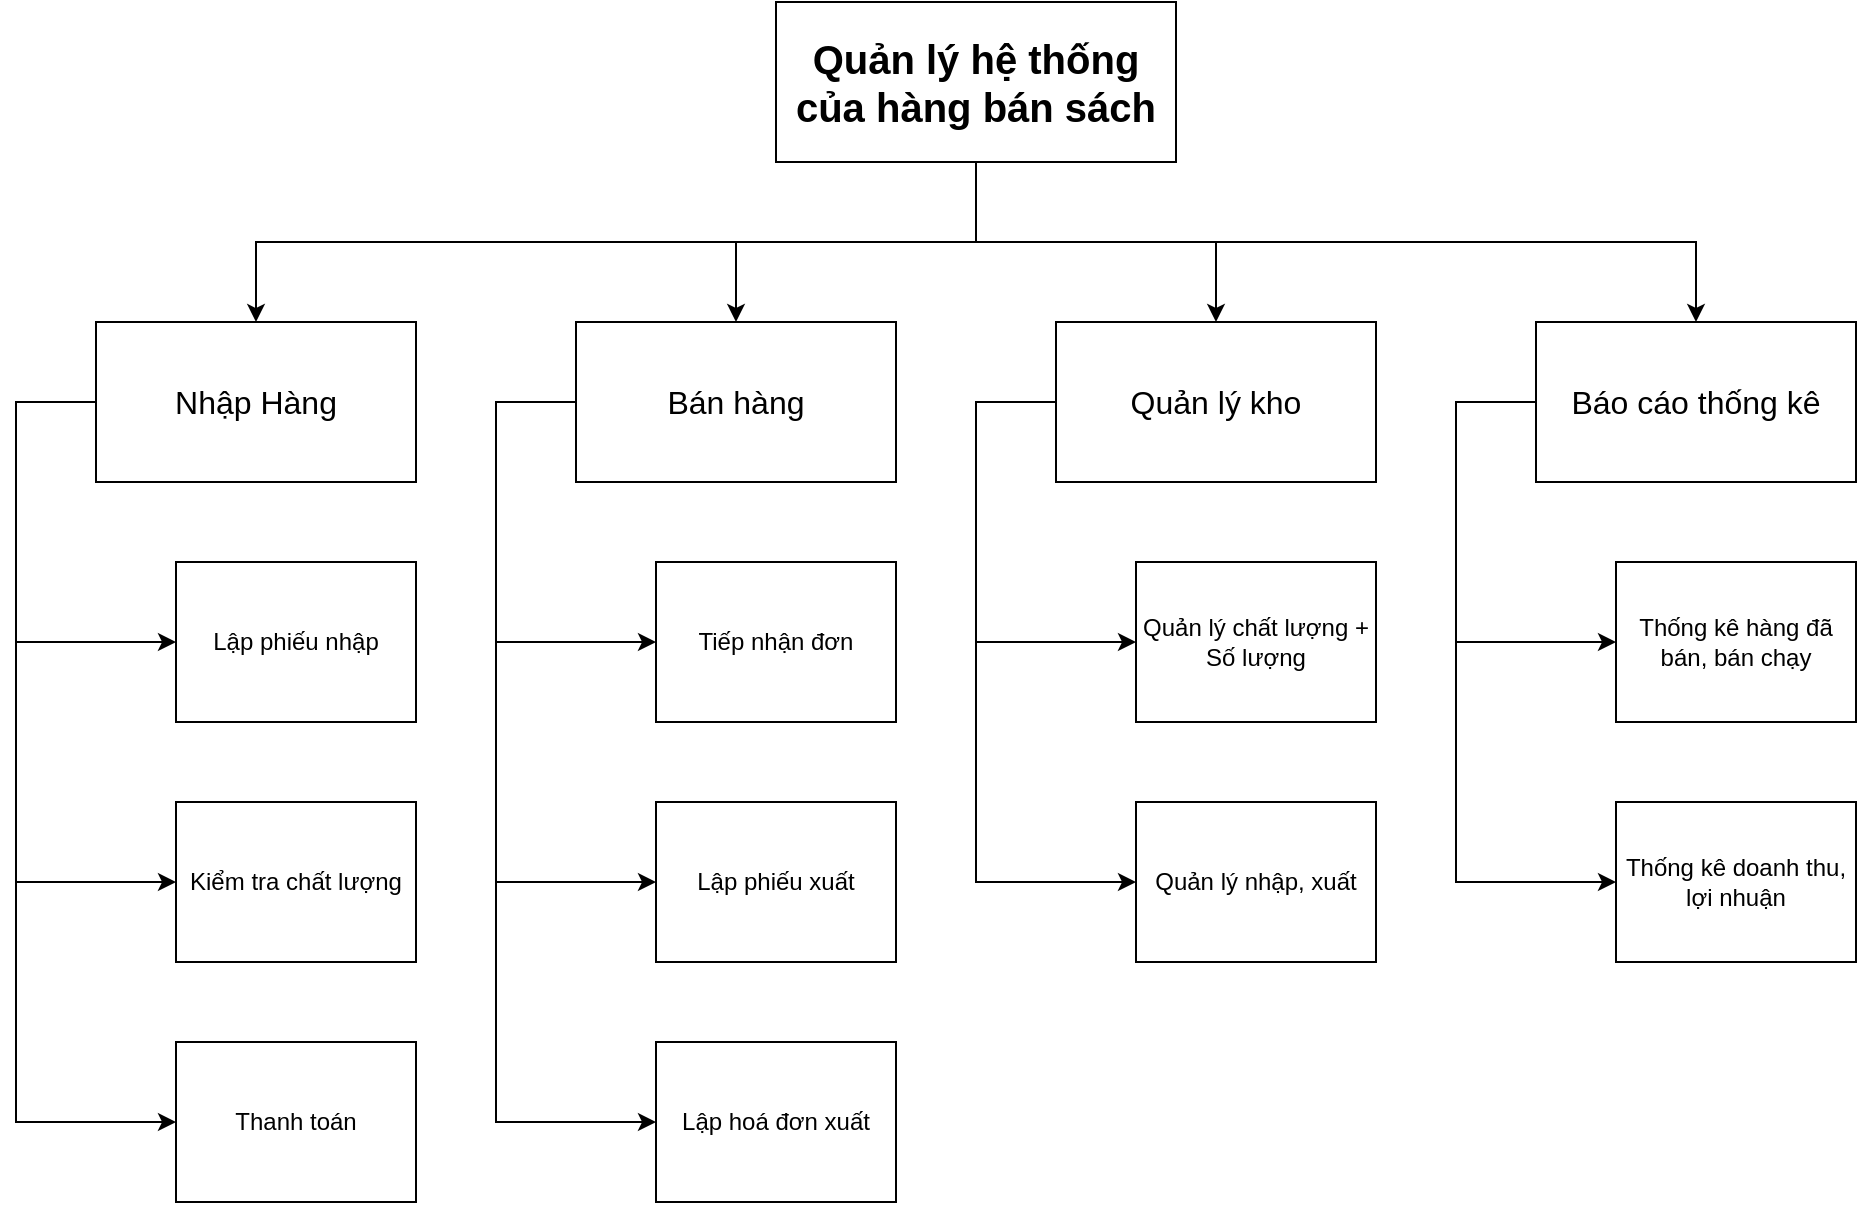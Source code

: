 <mxfile version="24.3.0" type="github" pages="2">
  <diagram name="Trang-1" id="rRTdI2hDu67PqyDLe8Fh">
    <mxGraphModel dx="1348" dy="522" grid="1" gridSize="10" guides="1" tooltips="1" connect="1" arrows="1" fold="1" page="1" pageScale="1" pageWidth="827" pageHeight="1169" math="0" shadow="0">
      <root>
        <mxCell id="0" />
        <mxCell id="1" parent="0" />
        <mxCell id="AFnKg5yaAj6XT0c0CYOe-55" style="edgeStyle=orthogonalEdgeStyle;rounded=0;orthogonalLoop=1;jettySize=auto;html=1;exitX=0.5;exitY=1;exitDx=0;exitDy=0;entryX=0.5;entryY=0;entryDx=0;entryDy=0;" parent="1" source="AFnKg5yaAj6XT0c0CYOe-12" target="AFnKg5yaAj6XT0c0CYOe-33" edge="1">
          <mxGeometry relative="1" as="geometry" />
        </mxCell>
        <mxCell id="AFnKg5yaAj6XT0c0CYOe-56" style="edgeStyle=orthogonalEdgeStyle;rounded=0;orthogonalLoop=1;jettySize=auto;html=1;exitX=0.5;exitY=1;exitDx=0;exitDy=0;entryX=0.5;entryY=0;entryDx=0;entryDy=0;" parent="1" source="AFnKg5yaAj6XT0c0CYOe-12" target="AFnKg5yaAj6XT0c0CYOe-34" edge="1">
          <mxGeometry relative="1" as="geometry" />
        </mxCell>
        <mxCell id="AFnKg5yaAj6XT0c0CYOe-57" style="edgeStyle=orthogonalEdgeStyle;rounded=0;orthogonalLoop=1;jettySize=auto;html=1;exitX=0.5;exitY=1;exitDx=0;exitDy=0;entryX=0.5;entryY=0;entryDx=0;entryDy=0;" parent="1" source="AFnKg5yaAj6XT0c0CYOe-12" target="AFnKg5yaAj6XT0c0CYOe-35" edge="1">
          <mxGeometry relative="1" as="geometry" />
        </mxCell>
        <mxCell id="AFnKg5yaAj6XT0c0CYOe-58" style="edgeStyle=orthogonalEdgeStyle;rounded=0;orthogonalLoop=1;jettySize=auto;html=1;exitX=0.5;exitY=1;exitDx=0;exitDy=0;" parent="1" source="AFnKg5yaAj6XT0c0CYOe-12" target="AFnKg5yaAj6XT0c0CYOe-36" edge="1">
          <mxGeometry relative="1" as="geometry" />
        </mxCell>
        <mxCell id="AFnKg5yaAj6XT0c0CYOe-12" value="&lt;font style=&quot;font-size: 20px;&quot;&gt;&lt;span style=&quot;font-size: 20px;&quot;&gt;Quản lý hệ thống của hàng bán sách&lt;/span&gt;&lt;/font&gt;" style="rounded=0;whiteSpace=wrap;html=1;fontSize=20;fontStyle=1" parent="1" vertex="1">
          <mxGeometry x="320" width="200" height="80" as="geometry" />
        </mxCell>
        <mxCell id="vAM1ASB7F_F03bIMXwyB-12" style="edgeStyle=orthogonalEdgeStyle;rounded=0;orthogonalLoop=1;jettySize=auto;html=1;entryX=0;entryY=0.5;entryDx=0;entryDy=0;" parent="1" source="AFnKg5yaAj6XT0c0CYOe-33" target="vAM1ASB7F_F03bIMXwyB-2" edge="1">
          <mxGeometry relative="1" as="geometry">
            <Array as="points">
              <mxPoint x="-60" y="200" />
              <mxPoint x="-60" y="440" />
            </Array>
          </mxGeometry>
        </mxCell>
        <mxCell id="vAM1ASB7F_F03bIMXwyB-13" style="edgeStyle=orthogonalEdgeStyle;rounded=0;orthogonalLoop=1;jettySize=auto;html=1;entryX=0;entryY=0.5;entryDx=0;entryDy=0;" parent="1" source="AFnKg5yaAj6XT0c0CYOe-33" target="vAM1ASB7F_F03bIMXwyB-3" edge="1">
          <mxGeometry relative="1" as="geometry">
            <Array as="points">
              <mxPoint x="-60" y="200" />
              <mxPoint x="-60" y="560" />
            </Array>
          </mxGeometry>
        </mxCell>
        <mxCell id="AFnKg5yaAj6XT0c0CYOe-33" value="Nhập Hàng" style="rounded=0;whiteSpace=wrap;html=1;fontSize=16;" parent="1" vertex="1">
          <mxGeometry x="-20" y="160" width="160" height="80" as="geometry" />
        </mxCell>
        <mxCell id="vAM1ASB7F_F03bIMXwyB-28" style="edgeStyle=orthogonalEdgeStyle;rounded=0;orthogonalLoop=1;jettySize=auto;html=1;entryX=0;entryY=0.5;entryDx=0;entryDy=0;exitX=0;exitY=0.5;exitDx=0;exitDy=0;" parent="1" source="AFnKg5yaAj6XT0c0CYOe-34" target="vAM1ASB7F_F03bIMXwyB-19" edge="1">
          <mxGeometry relative="1" as="geometry">
            <Array as="points">
              <mxPoint x="180" y="200" />
              <mxPoint x="180" y="320" />
            </Array>
          </mxGeometry>
        </mxCell>
        <mxCell id="vAM1ASB7F_F03bIMXwyB-29" style="edgeStyle=orthogonalEdgeStyle;rounded=0;orthogonalLoop=1;jettySize=auto;html=1;entryX=0;entryY=0.5;entryDx=0;entryDy=0;" parent="1" source="AFnKg5yaAj6XT0c0CYOe-34" target="vAM1ASB7F_F03bIMXwyB-16" edge="1">
          <mxGeometry relative="1" as="geometry">
            <Array as="points">
              <mxPoint x="180" y="200" />
              <mxPoint x="180" y="440" />
            </Array>
          </mxGeometry>
        </mxCell>
        <mxCell id="vAM1ASB7F_F03bIMXwyB-30" style="edgeStyle=orthogonalEdgeStyle;rounded=0;orthogonalLoop=1;jettySize=auto;html=1;entryX=0;entryY=0.5;entryDx=0;entryDy=0;" parent="1" source="AFnKg5yaAj6XT0c0CYOe-34" target="vAM1ASB7F_F03bIMXwyB-18" edge="1">
          <mxGeometry relative="1" as="geometry">
            <Array as="points">
              <mxPoint x="180" y="200" />
              <mxPoint x="180" y="560" />
            </Array>
          </mxGeometry>
        </mxCell>
        <mxCell id="AFnKg5yaAj6XT0c0CYOe-34" value="Bán hàng" style="rounded=0;whiteSpace=wrap;html=1;fontSize=16;" parent="1" vertex="1">
          <mxGeometry x="220" y="160" width="160" height="80" as="geometry" />
        </mxCell>
        <mxCell id="vAM1ASB7F_F03bIMXwyB-31" style="edgeStyle=orthogonalEdgeStyle;rounded=0;orthogonalLoop=1;jettySize=auto;html=1;entryX=0;entryY=0.5;entryDx=0;entryDy=0;" parent="1" source="AFnKg5yaAj6XT0c0CYOe-35" target="vAM1ASB7F_F03bIMXwyB-22" edge="1">
          <mxGeometry relative="1" as="geometry">
            <Array as="points">
              <mxPoint x="420" y="200" />
              <mxPoint x="420" y="320" />
            </Array>
          </mxGeometry>
        </mxCell>
        <mxCell id="vAM1ASB7F_F03bIMXwyB-32" style="edgeStyle=orthogonalEdgeStyle;rounded=0;orthogonalLoop=1;jettySize=auto;html=1;entryX=0;entryY=0.5;entryDx=0;entryDy=0;" parent="1" source="AFnKg5yaAj6XT0c0CYOe-35" target="vAM1ASB7F_F03bIMXwyB-21" edge="1">
          <mxGeometry relative="1" as="geometry">
            <Array as="points">
              <mxPoint x="420" y="200" />
              <mxPoint x="420" y="440" />
            </Array>
          </mxGeometry>
        </mxCell>
        <mxCell id="AFnKg5yaAj6XT0c0CYOe-35" value="Quản lý kho" style="rounded=0;whiteSpace=wrap;html=1;fontSize=16;" parent="1" vertex="1">
          <mxGeometry x="460" y="160" width="160" height="80" as="geometry" />
        </mxCell>
        <mxCell id="vAM1ASB7F_F03bIMXwyB-33" style="edgeStyle=orthogonalEdgeStyle;rounded=0;orthogonalLoop=1;jettySize=auto;html=1;entryX=0;entryY=0.5;entryDx=0;entryDy=0;" parent="1" source="AFnKg5yaAj6XT0c0CYOe-36" target="vAM1ASB7F_F03bIMXwyB-25" edge="1">
          <mxGeometry relative="1" as="geometry">
            <Array as="points">
              <mxPoint x="660" y="200" />
              <mxPoint x="660" y="320" />
            </Array>
          </mxGeometry>
        </mxCell>
        <mxCell id="vAM1ASB7F_F03bIMXwyB-34" style="edgeStyle=orthogonalEdgeStyle;rounded=0;orthogonalLoop=1;jettySize=auto;html=1;entryX=0;entryY=0.5;entryDx=0;entryDy=0;" parent="1" source="AFnKg5yaAj6XT0c0CYOe-36" target="vAM1ASB7F_F03bIMXwyB-24" edge="1">
          <mxGeometry relative="1" as="geometry">
            <Array as="points">
              <mxPoint x="660" y="200" />
              <mxPoint x="660" y="440" />
            </Array>
          </mxGeometry>
        </mxCell>
        <mxCell id="AFnKg5yaAj6XT0c0CYOe-36" value="Báo cáo thống kê" style="rounded=0;whiteSpace=wrap;html=1;fontSize=16;" parent="1" vertex="1">
          <mxGeometry x="700" y="160" width="160" height="80" as="geometry" />
        </mxCell>
        <mxCell id="vAM1ASB7F_F03bIMXwyB-1" value="Lập phiếu nhập" style="rounded=0;whiteSpace=wrap;html=1;" parent="1" vertex="1">
          <mxGeometry x="20" y="280" width="120" height="80" as="geometry" />
        </mxCell>
        <mxCell id="vAM1ASB7F_F03bIMXwyB-2" value="Kiểm tra chất lượng" style="rounded=0;whiteSpace=wrap;html=1;" parent="1" vertex="1">
          <mxGeometry x="20" y="400" width="120" height="80" as="geometry" />
        </mxCell>
        <mxCell id="vAM1ASB7F_F03bIMXwyB-3" value="Thanh toán" style="rounded=0;whiteSpace=wrap;html=1;" parent="1" vertex="1">
          <mxGeometry x="20" y="520" width="120" height="80" as="geometry" />
        </mxCell>
        <mxCell id="vAM1ASB7F_F03bIMXwyB-8" value="" style="endArrow=classic;html=1;rounded=0;entryX=0;entryY=0.5;entryDx=0;entryDy=0;exitX=0;exitY=0.5;exitDx=0;exitDy=0;" parent="1" source="AFnKg5yaAj6XT0c0CYOe-33" target="vAM1ASB7F_F03bIMXwyB-1" edge="1">
          <mxGeometry width="50" height="50" relative="1" as="geometry">
            <mxPoint x="370" y="360" as="sourcePoint" />
            <mxPoint x="420" y="310" as="targetPoint" />
            <Array as="points">
              <mxPoint x="-60" y="200" />
              <mxPoint x="-60" y="320" />
            </Array>
          </mxGeometry>
        </mxCell>
        <mxCell id="vAM1ASB7F_F03bIMXwyB-16" value="Lập phiếu xuất" style="rounded=0;whiteSpace=wrap;html=1;" parent="1" vertex="1">
          <mxGeometry x="260" y="400" width="120" height="80" as="geometry" />
        </mxCell>
        <mxCell id="vAM1ASB7F_F03bIMXwyB-17" value="Lập phiếu nhập" style="rounded=0;whiteSpace=wrap;html=1;" parent="1" vertex="1">
          <mxGeometry x="260" y="520" width="120" height="80" as="geometry" />
        </mxCell>
        <mxCell id="vAM1ASB7F_F03bIMXwyB-18" value="Lập hoá đơn xuất" style="rounded=0;whiteSpace=wrap;html=1;" parent="1" vertex="1">
          <mxGeometry x="260" y="520" width="120" height="80" as="geometry" />
        </mxCell>
        <mxCell id="vAM1ASB7F_F03bIMXwyB-19" value="Tiếp nhận đơn" style="rounded=0;whiteSpace=wrap;html=1;" parent="1" vertex="1">
          <mxGeometry x="260" y="280" width="120" height="80" as="geometry" />
        </mxCell>
        <mxCell id="vAM1ASB7F_F03bIMXwyB-20" value="Lập phiếu nhập" style="rounded=0;whiteSpace=wrap;html=1;" parent="1" vertex="1">
          <mxGeometry x="500" y="280" width="120" height="80" as="geometry" />
        </mxCell>
        <mxCell id="vAM1ASB7F_F03bIMXwyB-21" value="Quản lý nhập, xuất" style="rounded=0;whiteSpace=wrap;html=1;" parent="1" vertex="1">
          <mxGeometry x="500" y="400" width="120" height="80" as="geometry" />
        </mxCell>
        <mxCell id="vAM1ASB7F_F03bIMXwyB-22" value="Quản lý chất lượng + Số lượng" style="rounded=0;whiteSpace=wrap;html=1;" parent="1" vertex="1">
          <mxGeometry x="500" y="280" width="120" height="80" as="geometry" />
        </mxCell>
        <mxCell id="vAM1ASB7F_F03bIMXwyB-23" value="Lập phiếu nhập" style="rounded=0;whiteSpace=wrap;html=1;" parent="1" vertex="1">
          <mxGeometry x="740" y="280" width="120" height="80" as="geometry" />
        </mxCell>
        <mxCell id="vAM1ASB7F_F03bIMXwyB-24" value="Thống kê doanh thu, lợi nhuận" style="rounded=0;whiteSpace=wrap;html=1;" parent="1" vertex="1">
          <mxGeometry x="740" y="400" width="120" height="80" as="geometry" />
        </mxCell>
        <mxCell id="vAM1ASB7F_F03bIMXwyB-25" value="Thống kê hàng đã bán, bán chạy" style="rounded=0;whiteSpace=wrap;html=1;" parent="1" vertex="1">
          <mxGeometry x="740" y="280" width="120" height="80" as="geometry" />
        </mxCell>
      </root>
    </mxGraphModel>
  </diagram>
  <diagram id="KgvOnMce2TrPyuINwso0" name="Trang-2">
    <mxGraphModel dx="1433" dy="618" grid="1" gridSize="10" guides="1" tooltips="1" connect="1" arrows="1" fold="1" page="1" pageScale="1" pageWidth="827" pageHeight="1169" math="0" shadow="0">
      <root>
        <mxCell id="0" />
        <mxCell id="1" parent="0" />
        <mxCell id="ssV_oemt4YwEF67fhfRM-25" style="edgeStyle=orthogonalEdgeStyle;rounded=0;orthogonalLoop=1;jettySize=auto;html=1;entryX=0.5;entryY=1;entryDx=0;entryDy=0;" edge="1" parent="1" source="ssV_oemt4YwEF67fhfRM-2" target="ssV_oemt4YwEF67fhfRM-3">
          <mxGeometry relative="1" as="geometry">
            <Array as="points">
              <mxPoint x="140" y="460" />
            </Array>
          </mxGeometry>
        </mxCell>
        <mxCell id="ssV_oemt4YwEF67fhfRM-26" value="&lt;font style=&quot;font-size: 14px;&quot;&gt;Hoá đơn&lt;/font&gt;" style="edgeLabel;html=1;align=center;verticalAlign=middle;resizable=0;points=[];" vertex="1" connectable="0" parent="ssV_oemt4YwEF67fhfRM-25">
          <mxGeometry x="-0.33" y="-1" relative="1" as="geometry">
            <mxPoint as="offset" />
          </mxGeometry>
        </mxCell>
        <mxCell id="ssV_oemt4YwEF67fhfRM-38" style="edgeStyle=orthogonalEdgeStyle;rounded=0;orthogonalLoop=1;jettySize=auto;html=1;entryX=1;entryY=0.25;entryDx=0;entryDy=0;" edge="1" parent="1" source="ssV_oemt4YwEF67fhfRM-2" target="ssV_oemt4YwEF67fhfRM-6">
          <mxGeometry relative="1" as="geometry">
            <Array as="points">
              <mxPoint x="370" y="700" />
            </Array>
          </mxGeometry>
        </mxCell>
        <mxCell id="ssV_oemt4YwEF67fhfRM-39" value="&lt;font style=&quot;font-size: 14px;&quot;&gt;Bản báo cáo doanh số&lt;/font&gt;" style="edgeLabel;html=1;align=center;verticalAlign=middle;resizable=0;points=[];" vertex="1" connectable="0" parent="ssV_oemt4YwEF67fhfRM-38">
          <mxGeometry x="0.345" y="2" relative="1" as="geometry">
            <mxPoint as="offset" />
          </mxGeometry>
        </mxCell>
        <mxCell id="ssV_oemt4YwEF67fhfRM-42" style="edgeStyle=orthogonalEdgeStyle;rounded=0;orthogonalLoop=1;jettySize=auto;html=1;entryX=0.023;entryY=0.15;entryDx=0;entryDy=0;entryPerimeter=0;" edge="1" parent="1" source="ssV_oemt4YwEF67fhfRM-2" target="ssV_oemt4YwEF67fhfRM-4">
          <mxGeometry relative="1" as="geometry">
            <Array as="points">
              <mxPoint x="460" y="290" />
              <mxPoint x="680" y="290" />
              <mxPoint x="680" y="292" />
            </Array>
          </mxGeometry>
        </mxCell>
        <mxCell id="ssV_oemt4YwEF67fhfRM-43" value="&lt;font style=&quot;font-size: 14px;&quot;&gt;Phiếu đặt hàng&lt;/font&gt;" style="edgeLabel;html=1;align=center;verticalAlign=middle;resizable=0;points=[];" vertex="1" connectable="0" parent="ssV_oemt4YwEF67fhfRM-42">
          <mxGeometry x="0.377" y="1" relative="1" as="geometry">
            <mxPoint as="offset" />
          </mxGeometry>
        </mxCell>
        <mxCell id="ssV_oemt4YwEF67fhfRM-2" value="&lt;span style=&quot;font-size: 20px; font-weight: 700;&quot;&gt;Quản lý hệ thống của hàng bán sách&lt;/span&gt;" style="ellipse;whiteSpace=wrap;html=1;" vertex="1" parent="1">
          <mxGeometry x="300" y="440" width="280" height="160" as="geometry" />
        </mxCell>
        <mxCell id="ssV_oemt4YwEF67fhfRM-3" value="&#xa;&lt;span style=&quot;color: rgb(0, 0, 0); font-family: Helvetica; font-size: 18px; font-style: normal; font-variant-ligatures: normal; font-variant-caps: normal; font-weight: 400; letter-spacing: normal; orphans: 2; text-align: center; text-indent: 0px; text-transform: none; widows: 2; word-spacing: 0px; -webkit-text-stroke-width: 0px; white-space: normal; background-color: rgb(251, 251, 251); text-decoration-thickness: initial; text-decoration-style: initial; text-decoration-color: initial; display: inline !important; float: none;&quot;&gt;Khách hàng&lt;/span&gt;&#xa;&#xa;" style="rounded=0;whiteSpace=wrap;html=1;" vertex="1" parent="1">
          <mxGeometry x="80" y="280" width="120" height="80" as="geometry" />
        </mxCell>
        <mxCell id="ssV_oemt4YwEF67fhfRM-48" style="edgeStyle=orthogonalEdgeStyle;rounded=0;orthogonalLoop=1;jettySize=auto;html=1;exitX=0.25;exitY=1;exitDx=0;exitDy=0;entryX=1;entryY=0;entryDx=0;entryDy=0;" edge="1" parent="1" source="ssV_oemt4YwEF67fhfRM-4" target="ssV_oemt4YwEF67fhfRM-2">
          <mxGeometry relative="1" as="geometry">
            <Array as="points">
              <mxPoint x="710" y="464" />
            </Array>
          </mxGeometry>
        </mxCell>
        <mxCell id="ssV_oemt4YwEF67fhfRM-49" value="&lt;font style=&quot;font-size: 14px;&quot;&gt;Hoá đơn&lt;/font&gt;" style="edgeLabel;html=1;align=center;verticalAlign=middle;resizable=0;points=[];" vertex="1" connectable="0" parent="ssV_oemt4YwEF67fhfRM-48">
          <mxGeometry x="0.416" y="1" relative="1" as="geometry">
            <mxPoint as="offset" />
          </mxGeometry>
        </mxCell>
        <mxCell id="ssV_oemt4YwEF67fhfRM-4" value="&lt;font style=&quot;font-size: 18px;&quot;&gt;Nhà cung cấp&lt;/font&gt;" style="rounded=0;whiteSpace=wrap;html=1;" vertex="1" parent="1">
          <mxGeometry x="680" y="280" width="120" height="80" as="geometry" />
        </mxCell>
        <mxCell id="ssV_oemt4YwEF67fhfRM-5" value="&lt;span style=&quot;font-size: 18px;&quot;&gt;Nhân viên&lt;/span&gt;" style="rounded=0;whiteSpace=wrap;html=1;" vertex="1" parent="1">
          <mxGeometry x="680" y="680" width="120" height="80" as="geometry" />
        </mxCell>
        <mxCell id="ssV_oemt4YwEF67fhfRM-35" style="edgeStyle=orthogonalEdgeStyle;rounded=0;orthogonalLoop=1;jettySize=auto;html=1;" edge="1" parent="1" source="ssV_oemt4YwEF67fhfRM-6" target="ssV_oemt4YwEF67fhfRM-2">
          <mxGeometry relative="1" as="geometry">
            <Array as="points">
              <mxPoint x="140" y="570" />
            </Array>
          </mxGeometry>
        </mxCell>
        <mxCell id="ssV_oemt4YwEF67fhfRM-37" value="&lt;font style=&quot;font-size: 14px;&quot;&gt;Bản kí duyệt&lt;/font&gt;" style="edgeLabel;html=1;align=center;verticalAlign=middle;resizable=0;points=[];" vertex="1" connectable="0" parent="ssV_oemt4YwEF67fhfRM-35">
          <mxGeometry x="0.282" relative="1" as="geometry">
            <mxPoint x="1" as="offset" />
          </mxGeometry>
        </mxCell>
        <mxCell id="ssV_oemt4YwEF67fhfRM-6" value="&lt;font style=&quot;font-size: 18px;&quot;&gt;Người quản lý&lt;/font&gt;" style="rounded=0;whiteSpace=wrap;html=1;" vertex="1" parent="1">
          <mxGeometry x="80" y="680" width="120" height="80" as="geometry" />
        </mxCell>
        <mxCell id="ssV_oemt4YwEF67fhfRM-23" style="edgeStyle=orthogonalEdgeStyle;rounded=0;orthogonalLoop=1;jettySize=auto;html=1;exitX=1;exitY=0.75;exitDx=0;exitDy=0;entryX=0.249;entryY=0.044;entryDx=0;entryDy=0;entryPerimeter=0;" edge="1" parent="1" source="ssV_oemt4YwEF67fhfRM-3" target="ssV_oemt4YwEF67fhfRM-2">
          <mxGeometry relative="1" as="geometry" />
        </mxCell>
        <mxCell id="ssV_oemt4YwEF67fhfRM-24" value="&lt;font style=&quot;font-size: 14px;&quot;&gt;Thông tin đặt hàng&lt;/font&gt;" style="edgeLabel;html=1;align=center;verticalAlign=middle;resizable=0;points=[];" vertex="1" connectable="0" parent="ssV_oemt4YwEF67fhfRM-23">
          <mxGeometry x="-0.346" y="3" relative="1" as="geometry">
            <mxPoint as="offset" />
          </mxGeometry>
        </mxCell>
        <mxCell id="ssV_oemt4YwEF67fhfRM-27" style="edgeStyle=orthogonalEdgeStyle;rounded=0;orthogonalLoop=1;jettySize=auto;html=1;exitX=0;exitY=1;exitDx=0;exitDy=0;entryX=0.017;entryY=0.389;entryDx=0;entryDy=0;entryPerimeter=0;" edge="1" parent="1" source="ssV_oemt4YwEF67fhfRM-3" target="ssV_oemt4YwEF67fhfRM-2">
          <mxGeometry relative="1" as="geometry">
            <Array as="points">
              <mxPoint x="90" y="360" />
              <mxPoint x="90" y="500" />
              <mxPoint x="300" y="500" />
              <mxPoint x="300" y="502" />
            </Array>
          </mxGeometry>
        </mxCell>
        <mxCell id="ssV_oemt4YwEF67fhfRM-29" value="&lt;font style=&quot;font-size: 14px;&quot;&gt;Phiếu thanh toán&lt;/font&gt;" style="edgeLabel;html=1;align=center;verticalAlign=middle;resizable=0;points=[];" vertex="1" connectable="0" parent="ssV_oemt4YwEF67fhfRM-27">
          <mxGeometry x="0.409" y="1" relative="1" as="geometry">
            <mxPoint as="offset" />
          </mxGeometry>
        </mxCell>
        <mxCell id="ssV_oemt4YwEF67fhfRM-31" style="edgeStyle=orthogonalEdgeStyle;rounded=0;orthogonalLoop=1;jettySize=auto;html=1;entryX=0.092;entryY=-0.057;entryDx=0;entryDy=0;entryPerimeter=0;" edge="1" parent="1" source="ssV_oemt4YwEF67fhfRM-2" target="ssV_oemt4YwEF67fhfRM-6">
          <mxGeometry relative="1" as="geometry">
            <Array as="points">
              <mxPoint x="91" y="530" />
            </Array>
          </mxGeometry>
        </mxCell>
        <mxCell id="ssV_oemt4YwEF67fhfRM-33" value="&lt;font style=&quot;font-size: 14px;&quot;&gt;Bản đề xuất nhập hàng&lt;/font&gt;" style="edgeLabel;html=1;align=center;verticalAlign=middle;resizable=0;points=[];" vertex="1" connectable="0" parent="ssV_oemt4YwEF67fhfRM-31">
          <mxGeometry x="-0.409" y="1" relative="1" as="geometry">
            <mxPoint x="-1" as="offset" />
          </mxGeometry>
        </mxCell>
        <mxCell id="ssV_oemt4YwEF67fhfRM-40" style="edgeStyle=orthogonalEdgeStyle;rounded=0;orthogonalLoop=1;jettySize=auto;html=1;entryX=1.005;entryY=0.883;entryDx=0;entryDy=0;entryPerimeter=0;" edge="1" parent="1" source="ssV_oemt4YwEF67fhfRM-2" target="ssV_oemt4YwEF67fhfRM-6">
          <mxGeometry relative="1" as="geometry">
            <Array as="points">
              <mxPoint x="420" y="750" />
              <mxPoint x="250" y="750" />
            </Array>
          </mxGeometry>
        </mxCell>
        <mxCell id="ssV_oemt4YwEF67fhfRM-41" value="&lt;font style=&quot;font-size: 14px;&quot;&gt;Bản báo cáo đơn hàng đã bán&lt;/font&gt;" style="edgeLabel;html=1;align=center;verticalAlign=middle;resizable=0;points=[];" vertex="1" connectable="0" parent="ssV_oemt4YwEF67fhfRM-40">
          <mxGeometry x="0.46" y="1" relative="1" as="geometry">
            <mxPoint x="19" as="offset" />
          </mxGeometry>
        </mxCell>
        <mxCell id="ssV_oemt4YwEF67fhfRM-44" style="edgeStyle=orthogonalEdgeStyle;rounded=0;orthogonalLoop=1;jettySize=auto;html=1;exitX=0;exitY=0.75;exitDx=0;exitDy=0;entryX=0.745;entryY=0.049;entryDx=0;entryDy=0;entryPerimeter=0;" edge="1" parent="1" source="ssV_oemt4YwEF67fhfRM-4" target="ssV_oemt4YwEF67fhfRM-2">
          <mxGeometry relative="1" as="geometry" />
        </mxCell>
        <mxCell id="ssV_oemt4YwEF67fhfRM-45" value="&lt;font style=&quot;font-size: 14px;&quot;&gt;Thông tin giá cả&lt;/font&gt;" style="edgeLabel;html=1;align=center;verticalAlign=middle;resizable=0;points=[];" vertex="1" connectable="0" parent="ssV_oemt4YwEF67fhfRM-44">
          <mxGeometry x="-0.385" relative="1" as="geometry">
            <mxPoint as="offset" />
          </mxGeometry>
        </mxCell>
        <mxCell id="ssV_oemt4YwEF67fhfRM-46" style="edgeStyle=orthogonalEdgeStyle;rounded=0;orthogonalLoop=1;jettySize=auto;html=1;entryX=0.886;entryY=0.99;entryDx=0;entryDy=0;entryPerimeter=0;" edge="1" parent="1" source="ssV_oemt4YwEF67fhfRM-2" target="ssV_oemt4YwEF67fhfRM-4">
          <mxGeometry relative="1" as="geometry">
            <Array as="points">
              <mxPoint x="786" y="500" />
            </Array>
          </mxGeometry>
        </mxCell>
        <mxCell id="ssV_oemt4YwEF67fhfRM-47" value="&lt;font style=&quot;font-size: 14px;&quot;&gt;Phiếu thanh toán&lt;/font&gt;" style="edgeLabel;html=1;align=center;verticalAlign=middle;resizable=0;points=[];" vertex="1" connectable="0" parent="ssV_oemt4YwEF67fhfRM-46">
          <mxGeometry x="-0.398" y="1" relative="1" as="geometry">
            <mxPoint as="offset" />
          </mxGeometry>
        </mxCell>
        <mxCell id="ssV_oemt4YwEF67fhfRM-58" style="edgeStyle=orthogonalEdgeStyle;rounded=0;orthogonalLoop=1;jettySize=auto;html=1;entryX=0.992;entryY=0.609;entryDx=0;entryDy=0;entryPerimeter=0;" edge="1" parent="1" source="ssV_oemt4YwEF67fhfRM-5" target="ssV_oemt4YwEF67fhfRM-2">
          <mxGeometry relative="1" as="geometry">
            <Array as="points">
              <mxPoint x="790" y="537" />
            </Array>
          </mxGeometry>
        </mxCell>
        <mxCell id="ssV_oemt4YwEF67fhfRM-59" value="&lt;font style=&quot;font-size: 14px;&quot;&gt;Thông tin sách cần nhập&lt;/font&gt;" style="edgeLabel;html=1;align=center;verticalAlign=middle;resizable=0;points=[];" vertex="1" connectable="0" parent="ssV_oemt4YwEF67fhfRM-58">
          <mxGeometry x="0.427" y="-1" relative="1" as="geometry">
            <mxPoint as="offset" />
          </mxGeometry>
        </mxCell>
        <mxCell id="ssV_oemt4YwEF67fhfRM-60" style="edgeStyle=orthogonalEdgeStyle;rounded=0;orthogonalLoop=1;jettySize=auto;html=1;entryX=0.583;entryY=-0.001;entryDx=0;entryDy=0;entryPerimeter=0;" edge="1" parent="1" source="ssV_oemt4YwEF67fhfRM-2" target="ssV_oemt4YwEF67fhfRM-5">
          <mxGeometry relative="1" as="geometry">
            <Array as="points">
              <mxPoint x="750" y="560" />
            </Array>
          </mxGeometry>
        </mxCell>
        <mxCell id="ssV_oemt4YwEF67fhfRM-61" value="&lt;font style=&quot;font-size: 14px;&quot;&gt;Hoá đơn cần thanh toán&lt;/font&gt;" style="edgeLabel;html=1;align=center;verticalAlign=middle;resizable=0;points=[];" vertex="1" connectable="0" parent="ssV_oemt4YwEF67fhfRM-60">
          <mxGeometry x="-0.332" relative="1" as="geometry">
            <mxPoint as="offset" />
          </mxGeometry>
        </mxCell>
        <mxCell id="ssV_oemt4YwEF67fhfRM-62" style="edgeStyle=orthogonalEdgeStyle;rounded=0;orthogonalLoop=1;jettySize=auto;html=1;entryX=1;entryY=0.125;entryDx=0;entryDy=0;entryPerimeter=0;" edge="1" parent="1" source="ssV_oemt4YwEF67fhfRM-2" target="ssV_oemt4YwEF67fhfRM-3">
          <mxGeometry relative="1" as="geometry">
            <Array as="points">
              <mxPoint x="420" y="290" />
            </Array>
          </mxGeometry>
        </mxCell>
        <mxCell id="ssV_oemt4YwEF67fhfRM-63" value="&lt;font style=&quot;font-size: 14px;&quot;&gt;Thông tin sách&lt;/font&gt;" style="edgeLabel;html=1;align=center;verticalAlign=middle;resizable=0;points=[];" vertex="1" connectable="0" parent="ssV_oemt4YwEF67fhfRM-62">
          <mxGeometry x="0.404" y="-2" relative="1" as="geometry">
            <mxPoint as="offset" />
          </mxGeometry>
        </mxCell>
        <mxCell id="ssV_oemt4YwEF67fhfRM-68" style="edgeStyle=orthogonalEdgeStyle;rounded=0;orthogonalLoop=1;jettySize=auto;html=1;" edge="1" parent="1" source="ssV_oemt4YwEF67fhfRM-5" target="ssV_oemt4YwEF67fhfRM-2">
          <mxGeometry relative="1" as="geometry">
            <Array as="points">
              <mxPoint x="710" y="580" />
            </Array>
          </mxGeometry>
        </mxCell>
        <mxCell id="ssV_oemt4YwEF67fhfRM-69" value="&lt;font style=&quot;font-size: 14px;&quot;&gt;Hoá đơn thanh toán&lt;/font&gt;" style="edgeLabel;html=1;align=center;verticalAlign=middle;resizable=0;points=[];" vertex="1" connectable="0" parent="ssV_oemt4YwEF67fhfRM-68">
          <mxGeometry x="0.356" y="-1" relative="1" as="geometry">
            <mxPoint as="offset" />
          </mxGeometry>
        </mxCell>
        <mxCell id="ssV_oemt4YwEF67fhfRM-70" style="edgeStyle=orthogonalEdgeStyle;rounded=0;orthogonalLoop=1;jettySize=auto;html=1;entryX=0.821;entryY=0.884;entryDx=0;entryDy=0;entryPerimeter=0;" edge="1" parent="1" source="ssV_oemt4YwEF67fhfRM-5" target="ssV_oemt4YwEF67fhfRM-2">
          <mxGeometry relative="1" as="geometry">
            <Array as="points">
              <mxPoint x="530" y="690" />
            </Array>
          </mxGeometry>
        </mxCell>
        <mxCell id="ssV_oemt4YwEF67fhfRM-71" value="&lt;font style=&quot;font-size: 14px;&quot;&gt;Thông tin hàng nhập&lt;/font&gt;" style="edgeLabel;html=1;align=center;verticalAlign=middle;resizable=0;points=[];" vertex="1" connectable="0" parent="ssV_oemt4YwEF67fhfRM-70">
          <mxGeometry x="-0.39" y="-2" relative="1" as="geometry">
            <mxPoint as="offset" />
          </mxGeometry>
        </mxCell>
        <mxCell id="ssV_oemt4YwEF67fhfRM-72" style="edgeStyle=orthogonalEdgeStyle;rounded=0;orthogonalLoop=1;jettySize=auto;html=1;" edge="1" parent="1" source="ssV_oemt4YwEF67fhfRM-5" target="ssV_oemt4YwEF67fhfRM-2">
          <mxGeometry relative="1" as="geometry">
            <Array as="points">
              <mxPoint x="500" y="710" />
            </Array>
          </mxGeometry>
        </mxCell>
        <mxCell id="ssV_oemt4YwEF67fhfRM-73" value="&lt;font style=&quot;font-size: 14px;&quot;&gt;Thông tin hoá đơn bán sách&lt;/font&gt;" style="edgeLabel;html=1;align=center;verticalAlign=middle;resizable=0;points=[];" vertex="1" connectable="0" parent="ssV_oemt4YwEF67fhfRM-72">
          <mxGeometry x="-0.377" y="-1" relative="1" as="geometry">
            <mxPoint as="offset" />
          </mxGeometry>
        </mxCell>
        <mxCell id="ssV_oemt4YwEF67fhfRM-74" style="edgeStyle=orthogonalEdgeStyle;rounded=0;orthogonalLoop=1;jettySize=auto;html=1;entryX=-0.011;entryY=0.619;entryDx=0;entryDy=0;entryPerimeter=0;" edge="1" parent="1" source="ssV_oemt4YwEF67fhfRM-2" target="ssV_oemt4YwEF67fhfRM-5">
          <mxGeometry relative="1" as="geometry">
            <Array as="points">
              <mxPoint x="470" y="729" />
            </Array>
          </mxGeometry>
        </mxCell>
        <mxCell id="ssV_oemt4YwEF67fhfRM-75" value="&lt;font style=&quot;font-size: 14px;&quot;&gt;Thông tin đặt sách&lt;/font&gt;" style="edgeLabel;html=1;align=center;verticalAlign=middle;resizable=0;points=[];" vertex="1" connectable="0" parent="ssV_oemt4YwEF67fhfRM-74">
          <mxGeometry x="0.386" y="2" relative="1" as="geometry">
            <mxPoint as="offset" />
          </mxGeometry>
        </mxCell>
        <mxCell id="ssV_oemt4YwEF67fhfRM-76" style="edgeStyle=orthogonalEdgeStyle;rounded=0;orthogonalLoop=1;jettySize=auto;html=1;entryX=0.5;entryY=1;entryDx=0;entryDy=0;" edge="1" parent="1" source="ssV_oemt4YwEF67fhfRM-5" target="ssV_oemt4YwEF67fhfRM-2">
          <mxGeometry relative="1" as="geometry">
            <Array as="points">
              <mxPoint x="440" y="750" />
            </Array>
          </mxGeometry>
        </mxCell>
        <mxCell id="ssV_oemt4YwEF67fhfRM-77" value="&lt;font style=&quot;font-size: 14px;&quot;&gt;Bản báo cáo hàng tháng&lt;/font&gt;" style="edgeLabel;html=1;align=center;verticalAlign=middle;resizable=0;points=[];" vertex="1" connectable="0" parent="ssV_oemt4YwEF67fhfRM-76">
          <mxGeometry x="-0.382" relative="1" as="geometry">
            <mxPoint as="offset" />
          </mxGeometry>
        </mxCell>
      </root>
    </mxGraphModel>
  </diagram>
</mxfile>
